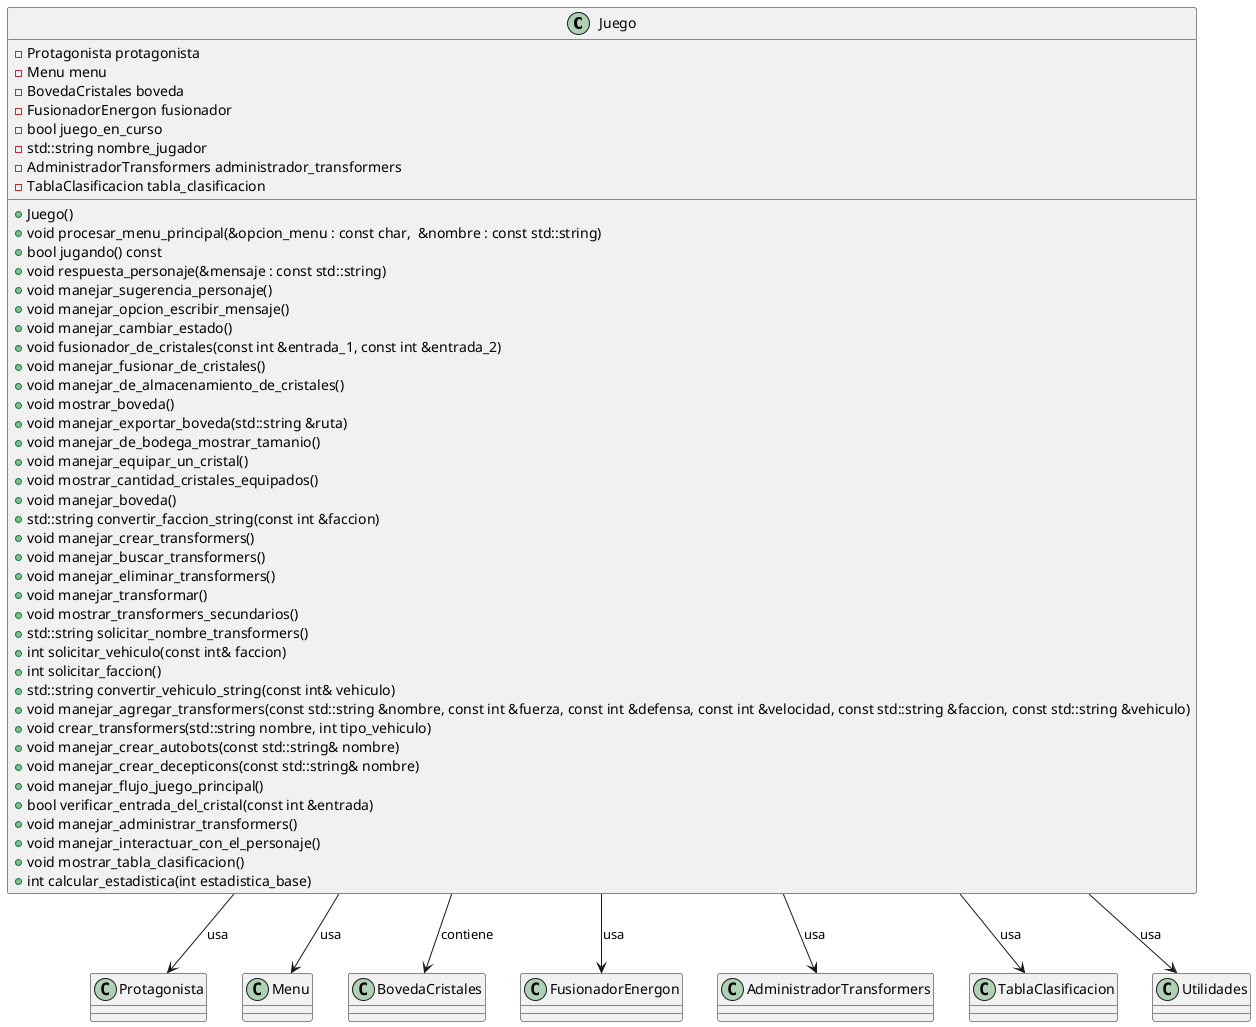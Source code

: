 @startuml
'https://plantuml.com/class-diagram

class Juego {
    - Protagonista protagonista
    - Menu menu
    - BovedaCristales boveda
    - FusionadorEnergon fusionador
    - bool juego_en_curso
    - std::string nombre_jugador
    - AdministradorTransformers administrador_transformers
    - TablaClasificacion tabla_clasificacion

    + Juego()
    + void procesar_menu_principal(&opcion_menu : const char,  &nombre : const std::string)
    + bool jugando() const
    + void respuesta_personaje(&mensaje : const std::string)
    + void manejar_sugerencia_personaje()
    + void manejar_opcion_escribir_mensaje()
    + void manejar_cambiar_estado()
    + void fusionador_de_cristales(const int &entrada_1, const int &entrada_2)
    + void manejar_fusionar_de_cristales()
    + void manejar_de_almacenamiento_de_cristales()
    + void mostrar_boveda()
    + void manejar_exportar_boveda(std::string &ruta)
    + void manejar_de_bodega_mostrar_tamanio()
    + void manejar_equipar_un_cristal()
    + void mostrar_cantidad_cristales_equipados()
    + void manejar_boveda()
    + std::string convertir_faccion_string(const int &faccion)
    + void manejar_crear_transformers()
    + void manejar_buscar_transformers()
    + void manejar_eliminar_transformers()
    + void manejar_transformar()
    + void mostrar_transformers_secundarios()
    + std::string solicitar_nombre_transformers()
    + int solicitar_vehiculo(const int& faccion)
    + int solicitar_faccion()
    + std::string convertir_vehiculo_string(const int& vehiculo)
    + void manejar_agregar_transformers(const std::string &nombre, const int &fuerza, const int &defensa, const int &velocidad, const std::string &faccion, const std::string &vehiculo)
    + void crear_transformers(std::string nombre, int tipo_vehiculo)
    + void manejar_crear_autobots(const std::string& nombre)
    + void manejar_crear_decepticons(const std::string& nombre)
    + void manejar_flujo_juego_principal()
    + bool verificar_entrada_del_cristal(const int &entrada)
    + void manejar_administrar_transformers()
    + void manejar_interactuar_con_el_personaje()
    + void mostrar_tabla_clasificacion()
    + int calcular_estadistica(int estadistica_base)
}

' Relaciones
Juego --> Protagonista : "usa"
Juego --> Menu : "usa"
Juego --> BovedaCristales : "contiene"
Juego --> FusionadorEnergon : "usa"
Juego --> AdministradorTransformers : "usa"
Juego --> TablaClasificacion : "usa"
Juego --> Utilidades : "usa"

@enduml
